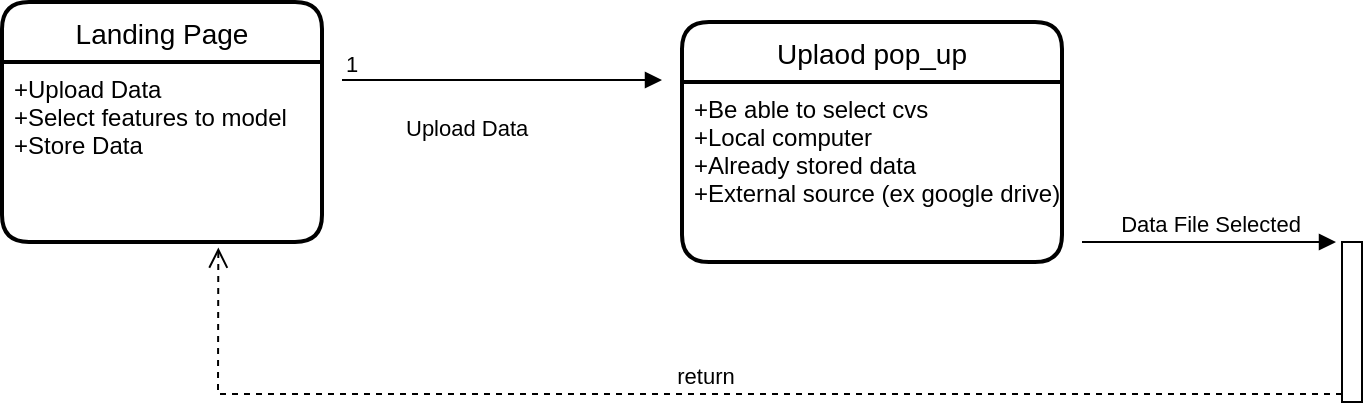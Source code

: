 <mxfile version="15.7.3" type="device"><diagram id="M2pHNgJmJVJPtKS_AU0F" name="Page-1"><mxGraphModel dx="1185" dy="922" grid="1" gridSize="10" guides="1" tooltips="1" connect="1" arrows="1" fold="1" page="1" pageScale="1" pageWidth="850" pageHeight="1100" math="0" shadow="0"><root><mxCell id="0"/><mxCell id="1" parent="0"/><mxCell id="jlnlXuEkl2bjB3sJ6CbK-1" value="Landing Page" style="swimlane;childLayout=stackLayout;horizontal=1;startSize=30;horizontalStack=0;rounded=1;fontSize=14;fontStyle=0;strokeWidth=2;resizeParent=0;resizeLast=1;shadow=0;dashed=0;align=center;" vertex="1" parent="1"><mxGeometry x="20" y="510" width="160" height="120" as="geometry"/></mxCell><mxCell id="jlnlXuEkl2bjB3sJ6CbK-2" value="+Upload Data&#10;+Select features to model&#10;+Store Data" style="align=left;strokeColor=none;fillColor=none;spacingLeft=4;fontSize=12;verticalAlign=top;resizable=0;rotatable=0;part=1;" vertex="1" parent="jlnlXuEkl2bjB3sJ6CbK-1"><mxGeometry y="30" width="160" height="90" as="geometry"/></mxCell><mxCell id="jlnlXuEkl2bjB3sJ6CbK-3" value="Upload Data" style="endArrow=block;endFill=1;html=1;edgeStyle=orthogonalEdgeStyle;align=left;verticalAlign=top;rounded=0;" edge="1" parent="1"><mxGeometry x="-0.625" y="-11" relative="1" as="geometry"><mxPoint x="190" y="549" as="sourcePoint"/><mxPoint x="350" y="549" as="targetPoint"/><Array as="points"><mxPoint x="280" y="549"/><mxPoint x="280" y="549"/></Array><mxPoint as="offset"/></mxGeometry></mxCell><mxCell id="jlnlXuEkl2bjB3sJ6CbK-4" value="1" style="edgeLabel;resizable=0;html=1;align=left;verticalAlign=bottom;" connectable="0" vertex="1" parent="jlnlXuEkl2bjB3sJ6CbK-3"><mxGeometry x="-1" relative="1" as="geometry"/></mxCell><mxCell id="jlnlXuEkl2bjB3sJ6CbK-5" value="Uplaod pop_up" style="swimlane;childLayout=stackLayout;horizontal=1;startSize=30;horizontalStack=0;rounded=1;fontSize=14;fontStyle=0;strokeWidth=2;resizeParent=0;resizeLast=1;shadow=0;dashed=0;align=center;" vertex="1" parent="1"><mxGeometry x="360" y="520" width="190" height="120" as="geometry"/></mxCell><mxCell id="jlnlXuEkl2bjB3sJ6CbK-6" value="+Be able to select cvs  &#10;+Local computer&#10;+Already stored data&#10;+External source (ex google drive)" style="align=left;strokeColor=none;fillColor=none;spacingLeft=4;fontSize=12;verticalAlign=top;resizable=0;rotatable=0;part=1;" vertex="1" parent="jlnlXuEkl2bjB3sJ6CbK-5"><mxGeometry y="30" width="190" height="90" as="geometry"/></mxCell><mxCell id="jlnlXuEkl2bjB3sJ6CbK-10" value="" style="html=1;points=[];perimeter=orthogonalPerimeter;" vertex="1" parent="1"><mxGeometry x="690" y="630" width="10" height="80" as="geometry"/></mxCell><mxCell id="jlnlXuEkl2bjB3sJ6CbK-11" value="Data File Selected" style="html=1;verticalAlign=bottom;endArrow=block;entryX=-0.3;entryY=0;rounded=0;entryDx=0;entryDy=0;entryPerimeter=0;" edge="1" target="jlnlXuEkl2bjB3sJ6CbK-10" parent="1"><mxGeometry relative="1" as="geometry"><mxPoint x="560" y="630" as="sourcePoint"/></mxGeometry></mxCell><mxCell id="jlnlXuEkl2bjB3sJ6CbK-12" value="return&amp;nbsp;" style="html=1;verticalAlign=bottom;endArrow=open;dashed=1;endSize=8;exitX=0;exitY=0.95;rounded=0;entryX=0.676;entryY=1.031;entryDx=0;entryDy=0;entryPerimeter=0;" edge="1" source="jlnlXuEkl2bjB3sJ6CbK-10" parent="1" target="jlnlXuEkl2bjB3sJ6CbK-2"><mxGeometry relative="1" as="geometry"><mxPoint x="120" y="706" as="targetPoint"/><Array as="points"><mxPoint x="290" y="706"/><mxPoint x="128" y="706"/></Array></mxGeometry></mxCell></root></mxGraphModel></diagram></mxfile>
